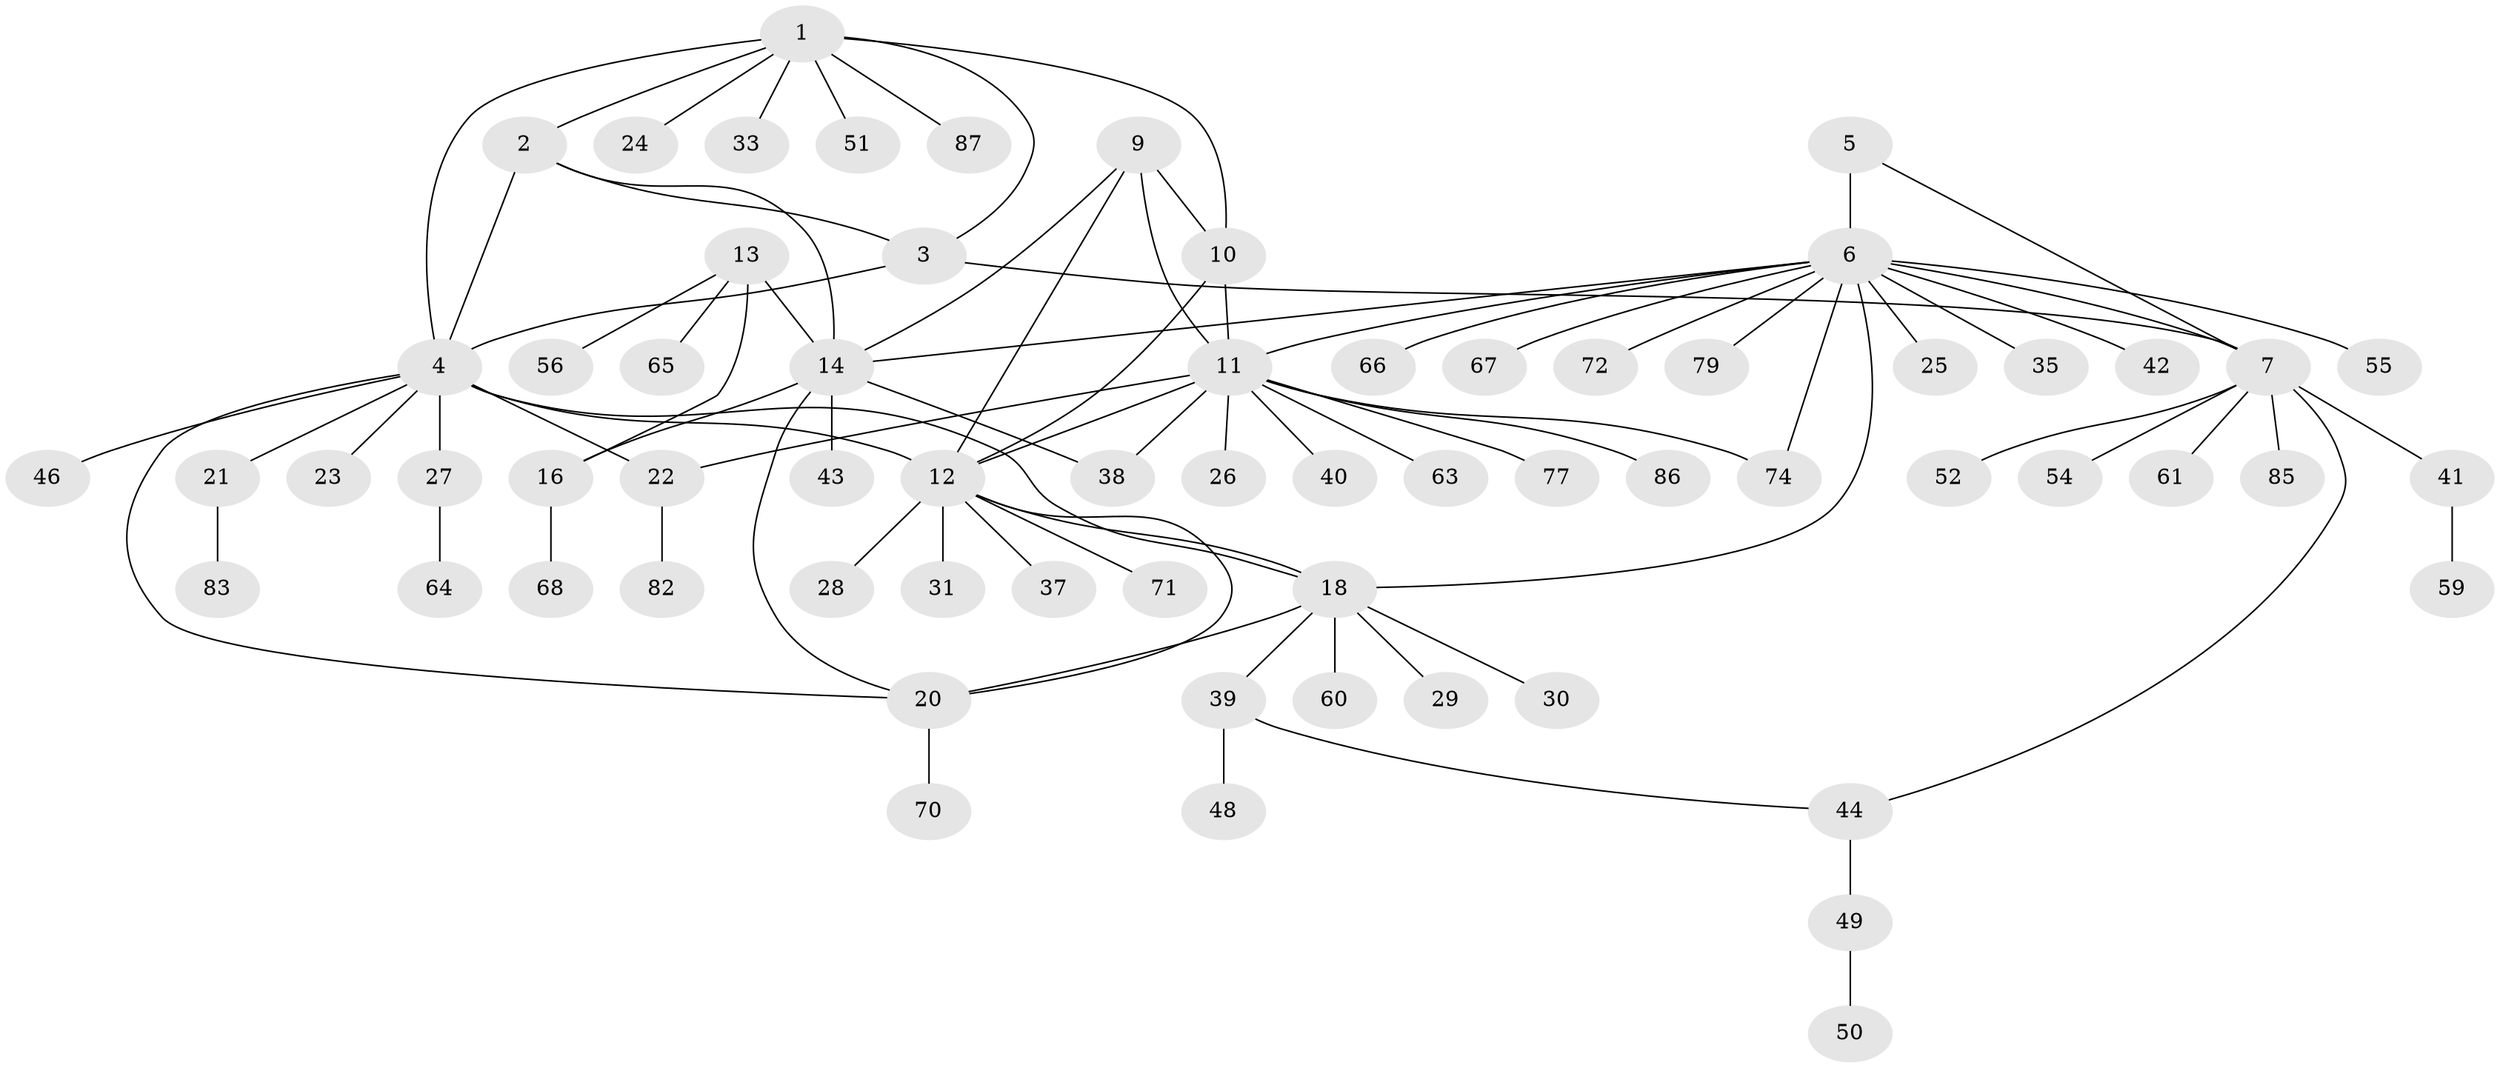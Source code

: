 // original degree distribution, {9: 0.022988505747126436, 4: 0.08045977011494253, 5: 0.022988505747126436, 7: 0.011494252873563218, 10: 0.011494252873563218, 14: 0.011494252873563218, 13: 0.011494252873563218, 6: 0.05747126436781609, 8: 0.011494252873563218, 2: 0.11494252873563218, 3: 0.04597701149425287, 1: 0.5977011494252874}
// Generated by graph-tools (version 1.1) at 2025/11/02/27/25 16:11:30]
// undirected, 66 vertices, 86 edges
graph export_dot {
graph [start="1"]
  node [color=gray90,style=filled];
  1 [super="+69"];
  2;
  3 [super="+73"];
  4 [super="+19"];
  5 [super="+58"];
  6 [super="+8"];
  7 [super="+53"];
  9;
  10;
  11 [super="+36"];
  12 [super="+17"];
  13 [super="+75"];
  14 [super="+15"];
  16 [super="+57"];
  18 [super="+32"];
  20 [super="+47"];
  21 [super="+78"];
  22;
  23;
  24 [super="+34"];
  25;
  26;
  27;
  28;
  29;
  30;
  31 [super="+84"];
  33;
  35;
  37;
  38;
  39 [super="+76"];
  40;
  41 [super="+45"];
  42;
  43;
  44 [super="+62"];
  46;
  48;
  49 [super="+80"];
  50;
  51;
  52;
  54;
  55;
  56;
  59 [super="+81"];
  60;
  61;
  63;
  64;
  65;
  66;
  67;
  68;
  70;
  71;
  72;
  74;
  77;
  79;
  82;
  83;
  85;
  86;
  87;
  1 -- 2;
  1 -- 3;
  1 -- 4;
  1 -- 10;
  1 -- 24;
  1 -- 33;
  1 -- 51;
  1 -- 87;
  2 -- 3;
  2 -- 4;
  2 -- 14;
  3 -- 4;
  3 -- 7;
  4 -- 21;
  4 -- 27;
  4 -- 46;
  4 -- 18;
  4 -- 20;
  4 -- 22;
  4 -- 23;
  4 -- 12;
  5 -- 6 [weight=2];
  5 -- 7;
  6 -- 7 [weight=2];
  6 -- 79;
  6 -- 66;
  6 -- 35;
  6 -- 67;
  6 -- 72;
  6 -- 42;
  6 -- 11;
  6 -- 74;
  6 -- 14;
  6 -- 18;
  6 -- 55;
  6 -- 25;
  7 -- 41;
  7 -- 52;
  7 -- 54;
  7 -- 85;
  7 -- 61;
  7 -- 44;
  9 -- 10;
  9 -- 11;
  9 -- 12;
  9 -- 14;
  10 -- 11;
  10 -- 12;
  11 -- 12;
  11 -- 22;
  11 -- 26;
  11 -- 38;
  11 -- 40;
  11 -- 63;
  11 -- 74;
  11 -- 77;
  11 -- 86;
  12 -- 37;
  12 -- 71;
  12 -- 18;
  12 -- 20;
  12 -- 28;
  12 -- 31;
  13 -- 14 [weight=2];
  13 -- 16;
  13 -- 56;
  13 -- 65;
  14 -- 16 [weight=2];
  14 -- 38;
  14 -- 43;
  14 -- 20;
  16 -- 68;
  18 -- 20;
  18 -- 29;
  18 -- 30;
  18 -- 39;
  18 -- 60;
  20 -- 70;
  21 -- 83;
  22 -- 82;
  27 -- 64;
  39 -- 44;
  39 -- 48;
  41 -- 59;
  44 -- 49;
  49 -- 50;
}
